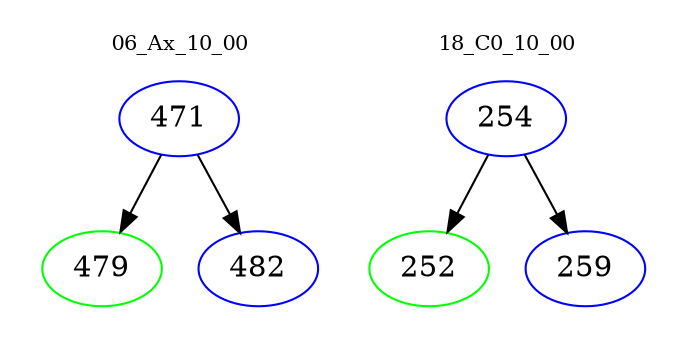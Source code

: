 digraph{
subgraph cluster_0 {
color = white
label = "06_Ax_10_00";
fontsize=10;
T0_471 [label="471", color="blue"]
T0_471 -> T0_479 [color="black"]
T0_479 [label="479", color="green"]
T0_471 -> T0_482 [color="black"]
T0_482 [label="482", color="blue"]
}
subgraph cluster_1 {
color = white
label = "18_C0_10_00";
fontsize=10;
T1_254 [label="254", color="blue"]
T1_254 -> T1_252 [color="black"]
T1_252 [label="252", color="green"]
T1_254 -> T1_259 [color="black"]
T1_259 [label="259", color="blue"]
}
}
